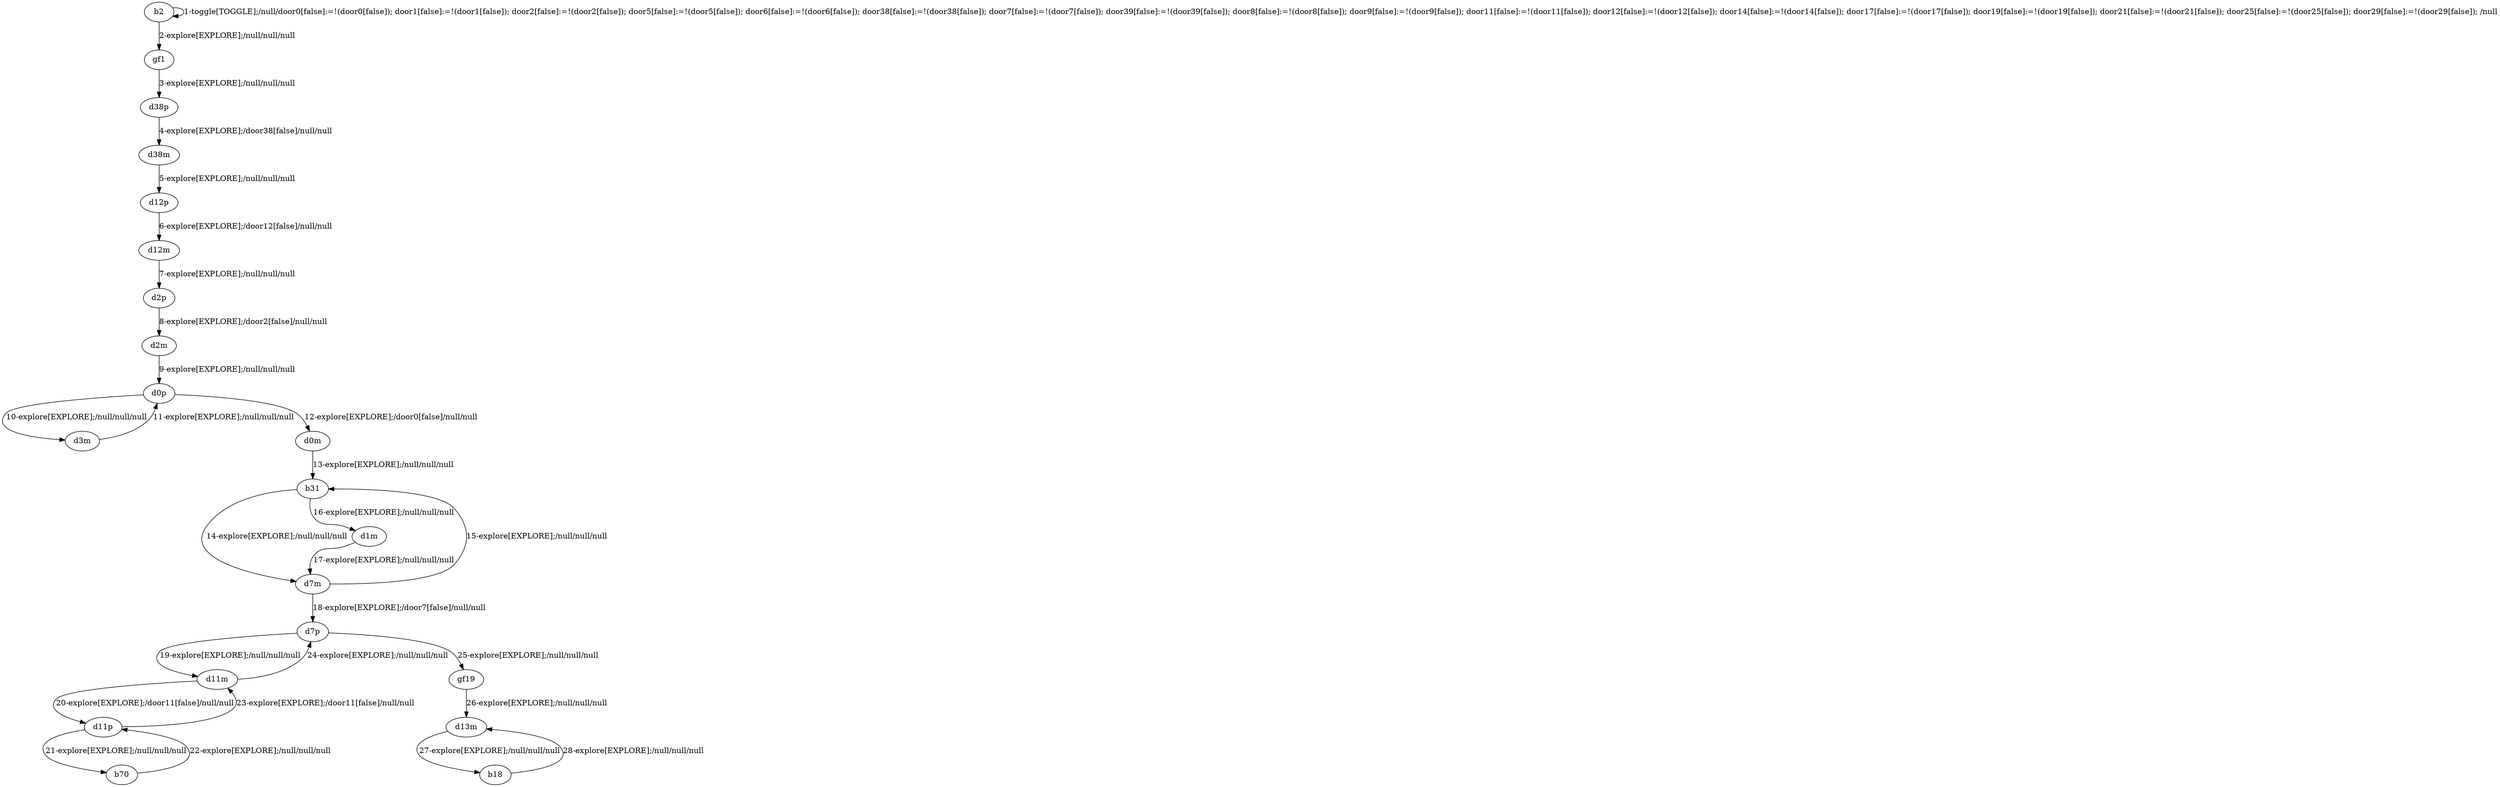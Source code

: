 # Total number of goals covered by this test: 2
# d11p --> b70
# b70 --> d11p

digraph g {
"b2" -> "b2" [label = "1-toggle[TOGGLE];/null/door0[false]:=!(door0[false]); door1[false]:=!(door1[false]); door2[false]:=!(door2[false]); door5[false]:=!(door5[false]); door6[false]:=!(door6[false]); door38[false]:=!(door38[false]); door7[false]:=!(door7[false]); door39[false]:=!(door39[false]); door8[false]:=!(door8[false]); door9[false]:=!(door9[false]); door11[false]:=!(door11[false]); door12[false]:=!(door12[false]); door14[false]:=!(door14[false]); door17[false]:=!(door17[false]); door19[false]:=!(door19[false]); door21[false]:=!(door21[false]); door25[false]:=!(door25[false]); door29[false]:=!(door29[false]); /null"];
"b2" -> "gf1" [label = "2-explore[EXPLORE];/null/null/null"];
"gf1" -> "d38p" [label = "3-explore[EXPLORE];/null/null/null"];
"d38p" -> "d38m" [label = "4-explore[EXPLORE];/door38[false]/null/null"];
"d38m" -> "d12p" [label = "5-explore[EXPLORE];/null/null/null"];
"d12p" -> "d12m" [label = "6-explore[EXPLORE];/door12[false]/null/null"];
"d12m" -> "d2p" [label = "7-explore[EXPLORE];/null/null/null"];
"d2p" -> "d2m" [label = "8-explore[EXPLORE];/door2[false]/null/null"];
"d2m" -> "d0p" [label = "9-explore[EXPLORE];/null/null/null"];
"d0p" -> "d3m" [label = "10-explore[EXPLORE];/null/null/null"];
"d3m" -> "d0p" [label = "11-explore[EXPLORE];/null/null/null"];
"d0p" -> "d0m" [label = "12-explore[EXPLORE];/door0[false]/null/null"];
"d0m" -> "b31" [label = "13-explore[EXPLORE];/null/null/null"];
"b31" -> "d7m" [label = "14-explore[EXPLORE];/null/null/null"];
"d7m" -> "b31" [label = "15-explore[EXPLORE];/null/null/null"];
"b31" -> "d1m" [label = "16-explore[EXPLORE];/null/null/null"];
"d1m" -> "d7m" [label = "17-explore[EXPLORE];/null/null/null"];
"d7m" -> "d7p" [label = "18-explore[EXPLORE];/door7[false]/null/null"];
"d7p" -> "d11m" [label = "19-explore[EXPLORE];/null/null/null"];
"d11m" -> "d11p" [label = "20-explore[EXPLORE];/door11[false]/null/null"];
"d11p" -> "b70" [label = "21-explore[EXPLORE];/null/null/null"];
"b70" -> "d11p" [label = "22-explore[EXPLORE];/null/null/null"];
"d11p" -> "d11m" [label = "23-explore[EXPLORE];/door11[false]/null/null"];
"d11m" -> "d7p" [label = "24-explore[EXPLORE];/null/null/null"];
"d7p" -> "gf19" [label = "25-explore[EXPLORE];/null/null/null"];
"gf19" -> "d13m" [label = "26-explore[EXPLORE];/null/null/null"];
"d13m" -> "b18" [label = "27-explore[EXPLORE];/null/null/null"];
"b18" -> "d13m" [label = "28-explore[EXPLORE];/null/null/null"];
}